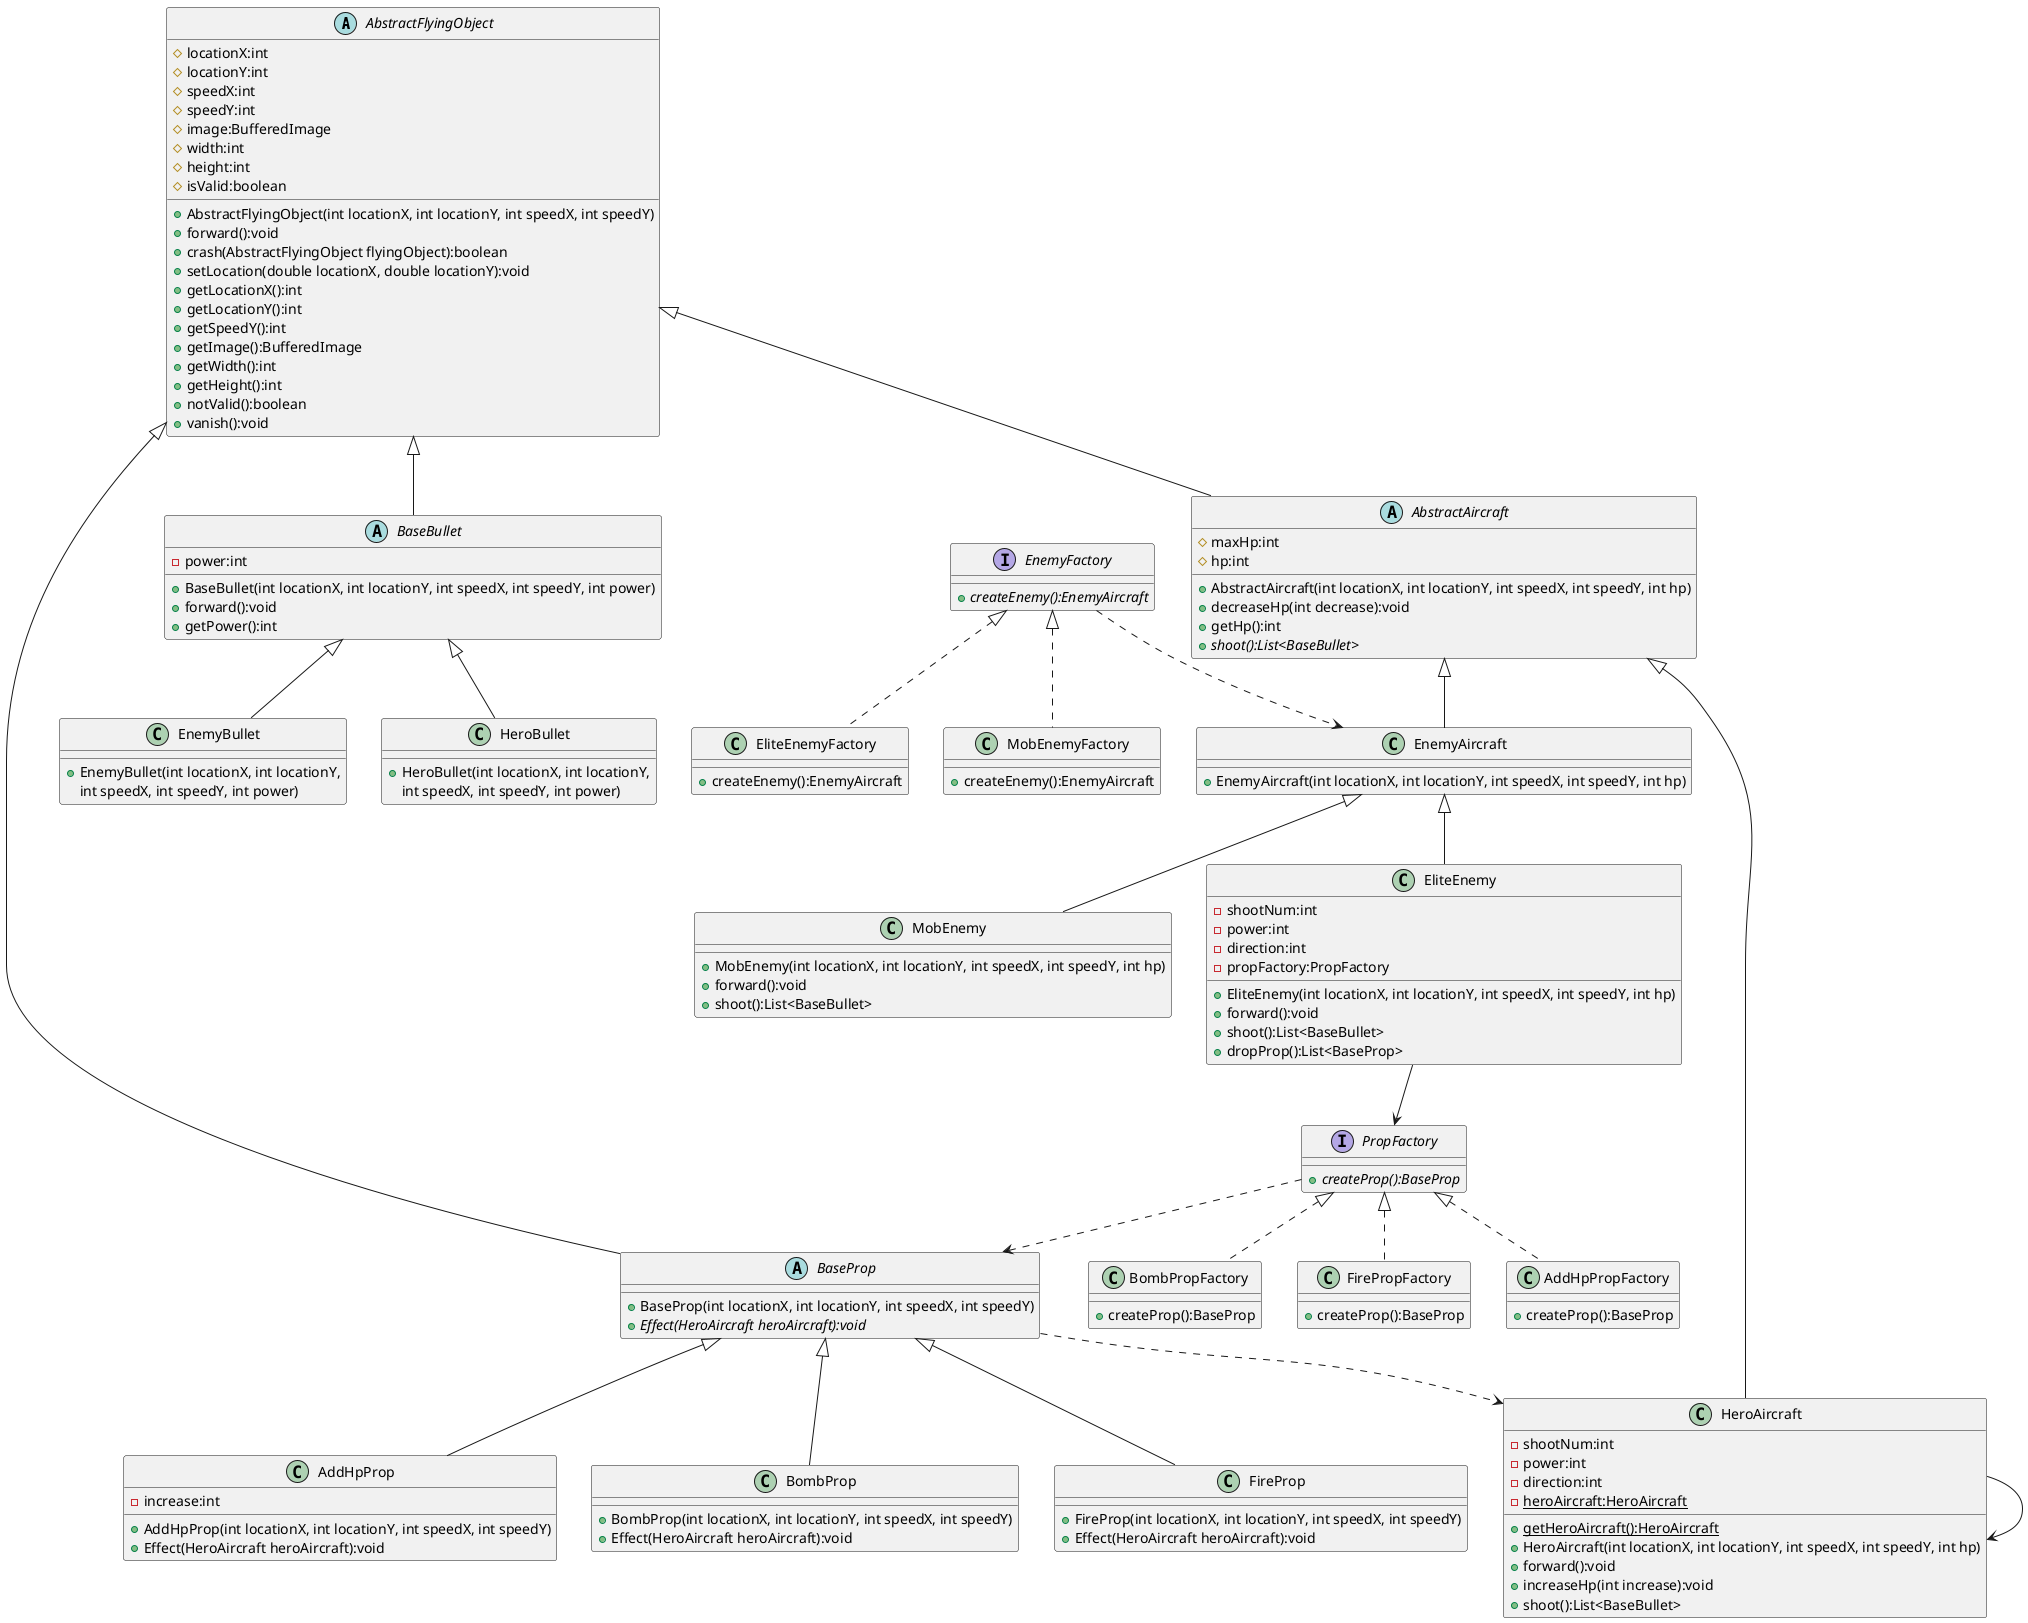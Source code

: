 @startuml
'https://plantuml.com/class-diagram

abstract class AbstractFlyingObject
{
    # locationX:int
    # locationY:int
    # speedX:int
    # speedY:int
    # image:BufferedImage
    # width:int
    # height:int
    # isValid:boolean

    + AbstractFlyingObject(int locationX, int locationY, int speedX, int speedY)
    + forward():void
    + crash(AbstractFlyingObject flyingObject):boolean
    + setLocation(double locationX, double locationY):void
    + getLocationX():int
    + getLocationY():int
    + getSpeedY():int
    + getImage():BufferedImage
    + getWidth():int
    + getHeight():int
    + notValid():boolean
    + vanish():void
}
abstract class AbstractAircraft
{
	# maxHp:int
    # hp:int
    + AbstractAircraft(int locationX, int locationY, int speedX, int speedY, int hp)
    + decreaseHp(int decrease):void
    + getHp():int
    + {abstract} shoot():List<BaseBullet>
 }


class HeroAircraft {
    - shootNum:int
    - power:int
    - direction:int
    - {static} heroAircraft:HeroAircraft
    + {static} getHeroAircraft():HeroAircraft
    + HeroAircraft(int locationX, int locationY, int speedX, int speedY, int hp)
    + forward():void
    + increaseHp(int increase):void
    + shoot():List<BaseBullet>
}
HeroAircraft --> HeroAircraft
AbstractAircraft <|-- HeroAircraft

class EnemyAircraft{
    + EnemyAircraft(int locationX, int locationY, int speedX, int speedY, int hp)
}
AbstractAircraft <|-- EnemyAircraft

class MobEnemy {
    + MobEnemy(int locationX, int locationY, int speedX, int speedY, int hp)
    + forward():void
    + shoot():List<BaseBullet>
}
EnemyAircraft <|-- MobEnemy

class EliteEnemy {
    - shootNum:int
    - power:int
    - direction:int
    - propFactory:PropFactory
    + EliteEnemy(int locationX, int locationY, int speedX, int speedY, int hp)
    + forward():void
    + shoot():List<BaseBullet>
    + dropProp():List<BaseProp>
}
EliteEnemy --> PropFactory
EnemyAircraft <|-- EliteEnemy

interface EnemyFactory
{
    + {abstract} createEnemy():EnemyAircraft
}

class MobEnemyFactory
{
    + createEnemy():EnemyAircraft
}
EnemyFactory <|.. EliteEnemyFactory
EnemyFactory <|.. MobEnemyFactory

class EliteEnemyFactory
{
    + createEnemy():EnemyAircraft
}

EnemyFactory ..> EnemyAircraft

abstract class BaseBullet
{
    - power:int
    + BaseBullet(int locationX, int locationY, int speedX, int speedY, int power)
    + forward():void
	+ getPower():int
}

class HeroBullet {
    + HeroBullet(int locationX, int locationY,
     int speedX, int speedY, int power)
}

class EnemyBullet {
    + EnemyBullet(int locationX, int locationY,
     int speedX, int speedY, int power)
}

BaseBullet <|-- HeroBullet
BaseBullet <|-- EnemyBullet


abstract class BaseProp{
    + BaseProp(int locationX, int locationY, int speedX, int speedY)
    + {abstract} Effect(HeroAircraft heroAircraft):void
}

BaseProp ..> HeroAircraft

class AddHpProp{
    - increase:int
    + AddHpProp(int locationX, int locationY, int speedX, int speedY)
    + Effect(HeroAircraft heroAircraft):void
}

class BombProp{
    + BombProp(int locationX, int locationY, int speedX, int speedY)
    + Effect(HeroAircraft heroAircraft):void
}

class FireProp{
    + FireProp(int locationX, int locationY, int speedX, int speedY)
    + Effect(HeroAircraft heroAircraft):void
}

BaseProp <|-- AddHpProp
BaseProp <|-- BombProp
BaseProp <|-- FireProp

interface PropFactory
{
    + {abstract} createProp():BaseProp
}

class AddHpPropFactory
{
    + createProp():BaseProp
}
class BombPropFactory
{
    + createProp():BaseProp
}
class FirePropFactory
{
    + createProp():BaseProp
}

PropFactory <|.. AddHpPropFactory
PropFactory <|.. BombPropFactory
PropFactory <|.. FirePropFactory

PropFactory ..> BaseProp

AbstractFlyingObject <|-- AbstractAircraft
AbstractFlyingObject <|-- BaseBullet
AbstractFlyingObject <|-- BaseProp

@enduml